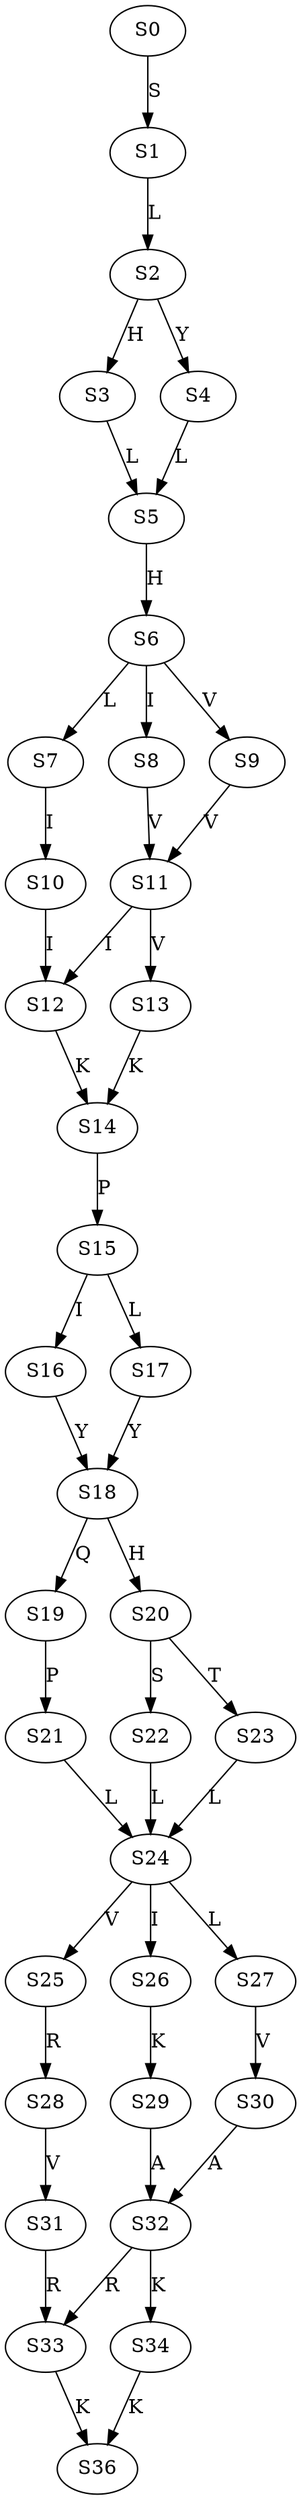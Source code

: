 strict digraph  {
	S0 -> S1 [ label = S ];
	S1 -> S2 [ label = L ];
	S2 -> S3 [ label = H ];
	S2 -> S4 [ label = Y ];
	S3 -> S5 [ label = L ];
	S4 -> S5 [ label = L ];
	S5 -> S6 [ label = H ];
	S6 -> S7 [ label = L ];
	S6 -> S8 [ label = I ];
	S6 -> S9 [ label = V ];
	S7 -> S10 [ label = I ];
	S8 -> S11 [ label = V ];
	S9 -> S11 [ label = V ];
	S10 -> S12 [ label = I ];
	S11 -> S13 [ label = V ];
	S11 -> S12 [ label = I ];
	S12 -> S14 [ label = K ];
	S13 -> S14 [ label = K ];
	S14 -> S15 [ label = P ];
	S15 -> S16 [ label = I ];
	S15 -> S17 [ label = L ];
	S16 -> S18 [ label = Y ];
	S17 -> S18 [ label = Y ];
	S18 -> S19 [ label = Q ];
	S18 -> S20 [ label = H ];
	S19 -> S21 [ label = P ];
	S20 -> S22 [ label = S ];
	S20 -> S23 [ label = T ];
	S21 -> S24 [ label = L ];
	S22 -> S24 [ label = L ];
	S23 -> S24 [ label = L ];
	S24 -> S25 [ label = V ];
	S24 -> S26 [ label = I ];
	S24 -> S27 [ label = L ];
	S25 -> S28 [ label = R ];
	S26 -> S29 [ label = K ];
	S27 -> S30 [ label = V ];
	S28 -> S31 [ label = V ];
	S29 -> S32 [ label = A ];
	S30 -> S32 [ label = A ];
	S31 -> S33 [ label = R ];
	S32 -> S34 [ label = K ];
	S32 -> S33 [ label = R ];
	S33 -> S36 [ label = K ];
	S34 -> S36 [ label = K ];
}
